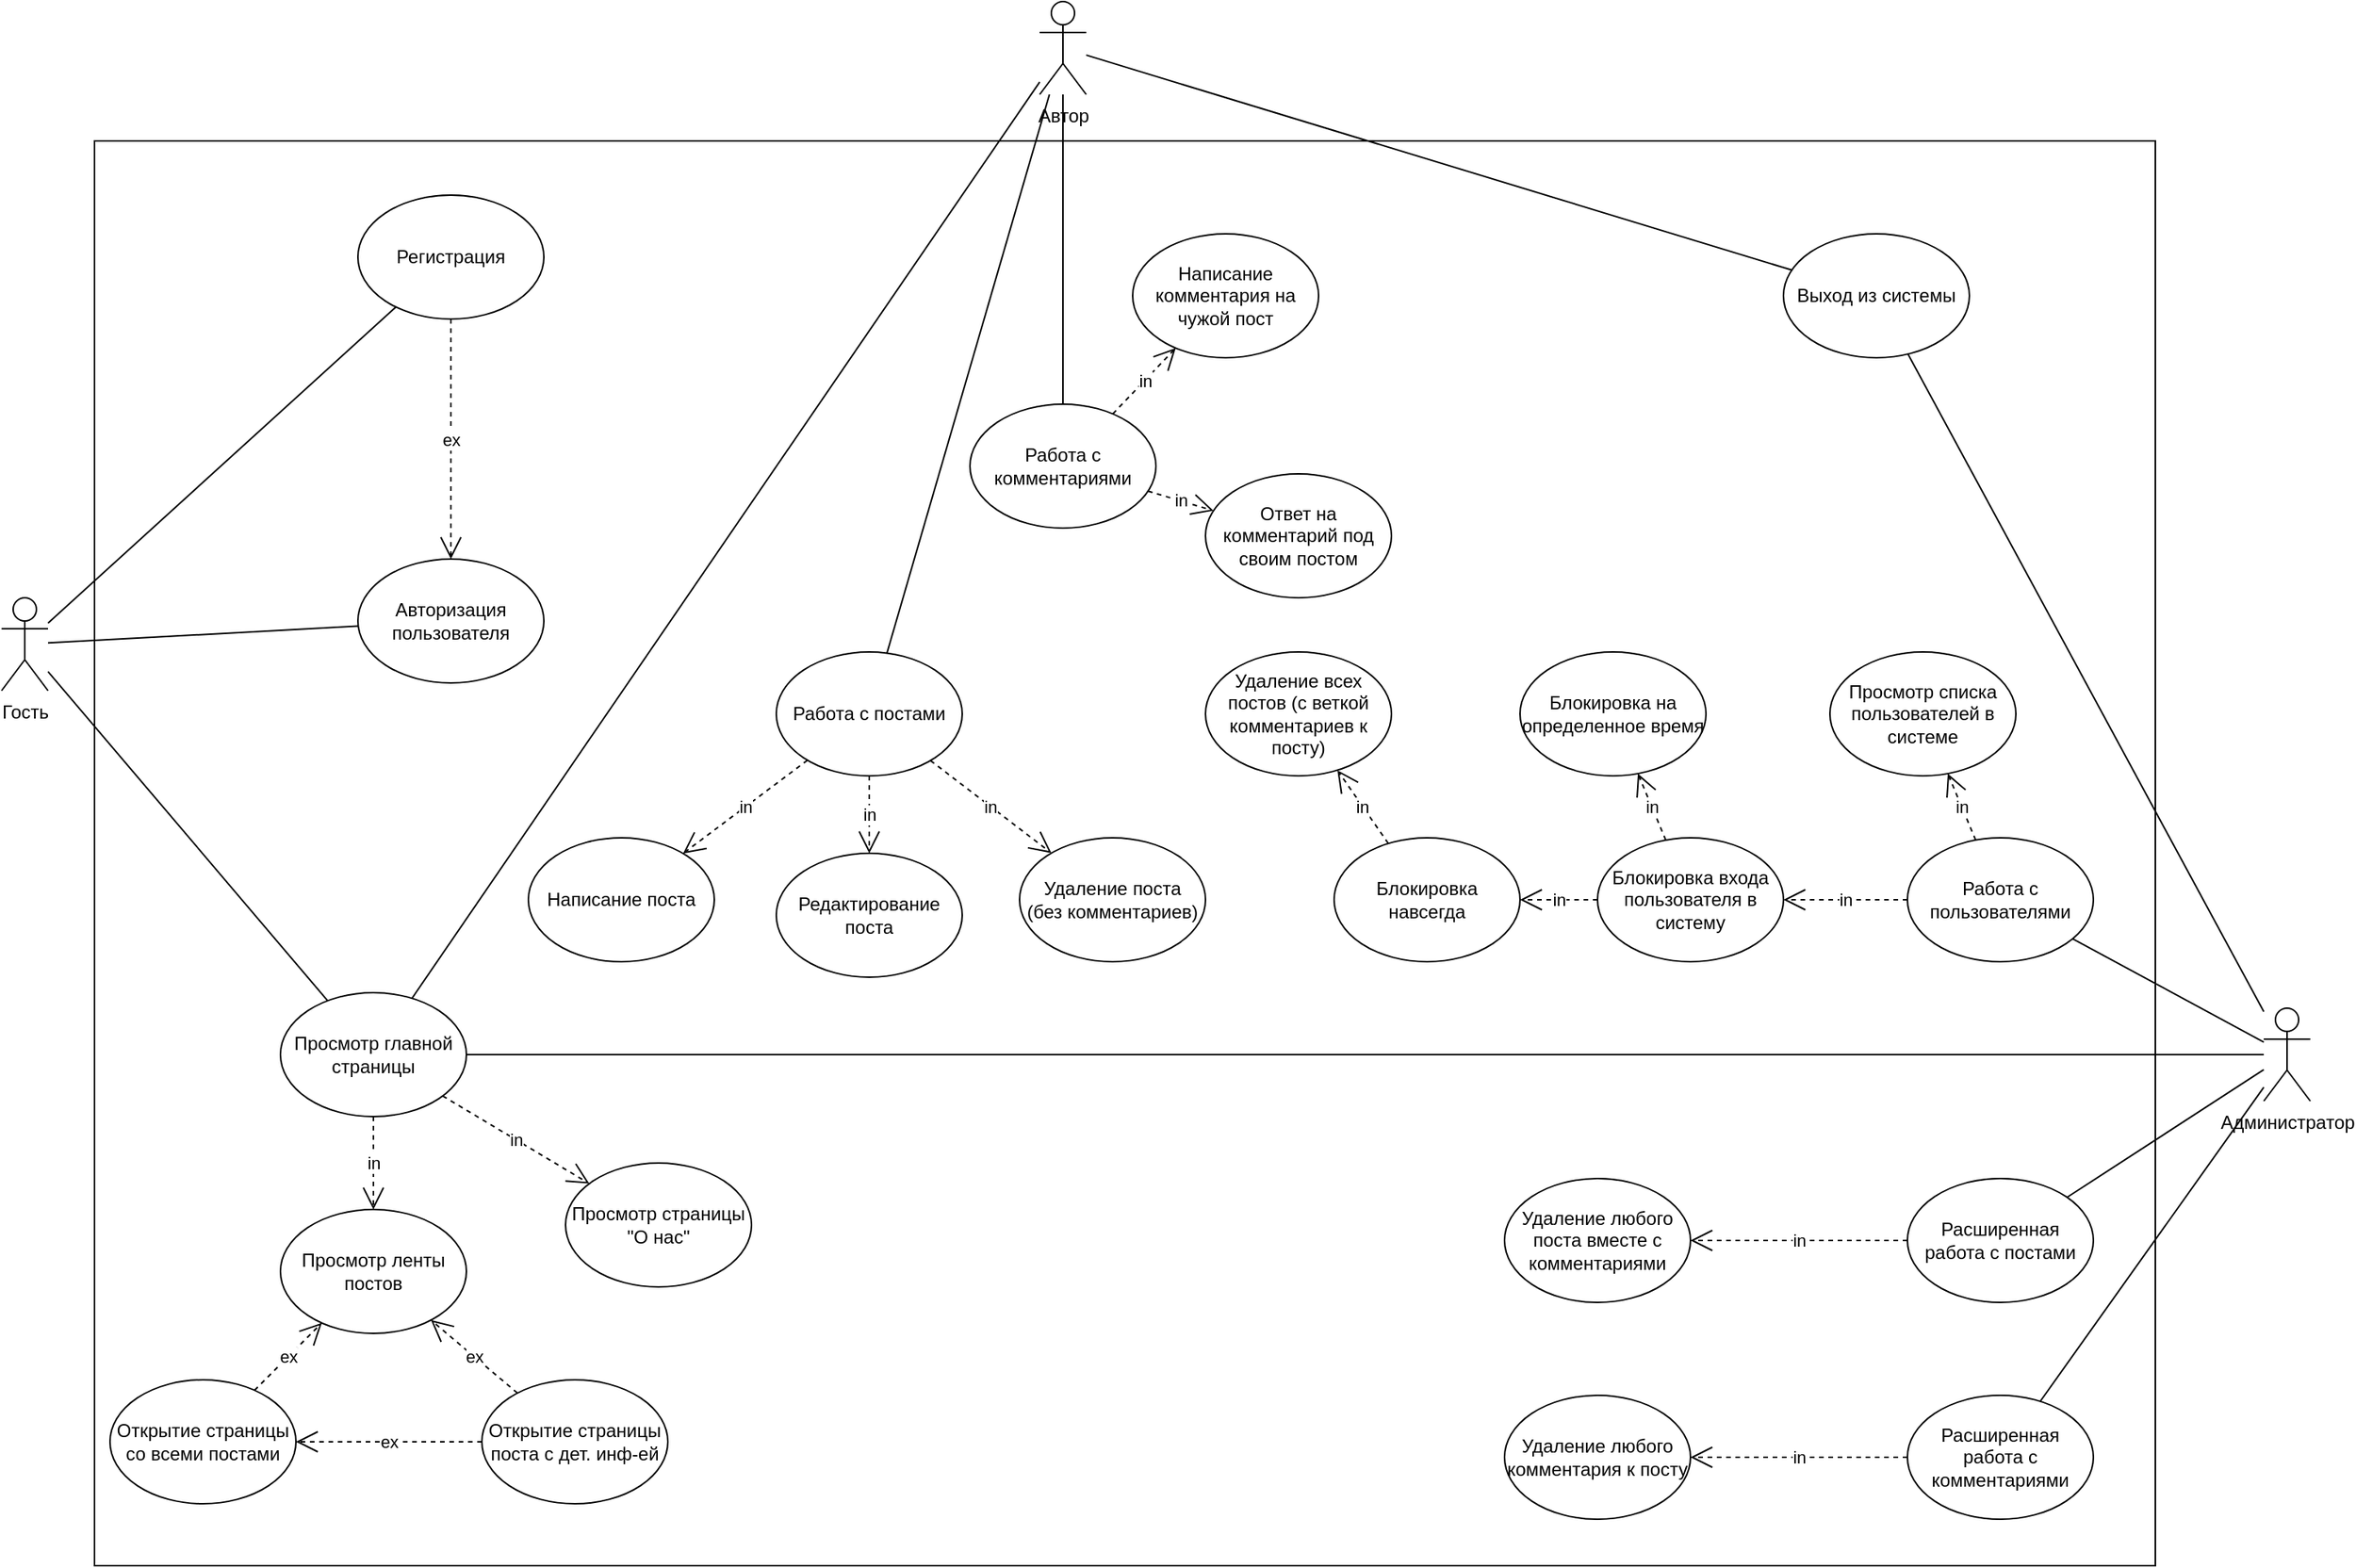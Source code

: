 <mxfile version="20.4.0" type="device"><diagram id="w4wURBuR-4qoKWk1bNgB" name="Страница 1"><mxGraphModel dx="1781" dy="2136" grid="1" gridSize="10" guides="1" tooltips="1" connect="1" arrows="1" fold="1" page="1" pageScale="1" pageWidth="827" pageHeight="1169" math="0" shadow="0"><root><mxCell id="0"/><mxCell id="1" parent="0"/><mxCell id="X6OeyMlsxA0WwQsjMtDb-1" value="" style="rounded=0;whiteSpace=wrap;html=1;" vertex="1" parent="1"><mxGeometry x="110" y="70" width="1330" height="920" as="geometry"/></mxCell><mxCell id="X6OeyMlsxA0WwQsjMtDb-3" value="Гость" style="shape=umlActor;verticalLabelPosition=bottom;verticalAlign=top;html=1;outlineConnect=0;" vertex="1" parent="1"><mxGeometry x="50" y="365" width="30" height="60" as="geometry"/></mxCell><mxCell id="X6OeyMlsxA0WwQsjMtDb-4" value="Автор" style="shape=umlActor;verticalLabelPosition=bottom;verticalAlign=top;html=1;outlineConnect=0;" vertex="1" parent="1"><mxGeometry x="720" y="-20" width="30" height="60" as="geometry"/></mxCell><mxCell id="X6OeyMlsxA0WwQsjMtDb-5" value="Администратор" style="shape=umlActor;verticalLabelPosition=bottom;verticalAlign=top;html=1;outlineConnect=0;" vertex="1" parent="1"><mxGeometry x="1510" y="630" width="30" height="60" as="geometry"/></mxCell><mxCell id="X6OeyMlsxA0WwQsjMtDb-8" value="" style="endArrow=none;html=1;rounded=0;endFill=0;startArrow=none;startFill=0;" edge="1" parent="1" source="X6OeyMlsxA0WwQsjMtDb-3" target="X6OeyMlsxA0WwQsjMtDb-9"><mxGeometry width="50" height="50" relative="1" as="geometry"><mxPoint x="530" y="450" as="sourcePoint"/><mxPoint x="230" y="395" as="targetPoint"/></mxGeometry></mxCell><mxCell id="X6OeyMlsxA0WwQsjMtDb-9" value="Авторизация пользователя" style="ellipse;whiteSpace=wrap;html=1;" vertex="1" parent="1"><mxGeometry x="280" y="340" width="120" height="80" as="geometry"/></mxCell><mxCell id="X6OeyMlsxA0WwQsjMtDb-10" value="Регистрация" style="ellipse;whiteSpace=wrap;html=1;" vertex="1" parent="1"><mxGeometry x="280" y="105" width="120" height="80" as="geometry"/></mxCell><mxCell id="X6OeyMlsxA0WwQsjMtDb-15" value="ex" style="endArrow=open;endSize=12;dashed=1;html=1;rounded=0;" edge="1" parent="1" source="X6OeyMlsxA0WwQsjMtDb-10" target="X6OeyMlsxA0WwQsjMtDb-9"><mxGeometry width="160" relative="1" as="geometry"><mxPoint x="480" y="420" as="sourcePoint"/><mxPoint x="640" y="420" as="targetPoint"/></mxGeometry></mxCell><mxCell id="X6OeyMlsxA0WwQsjMtDb-17" value="" style="endArrow=none;html=1;rounded=0;startArrow=none;startFill=0;endFill=0;" edge="1" parent="1" source="X6OeyMlsxA0WwQsjMtDb-18" target="X6OeyMlsxA0WwQsjMtDb-4"><mxGeometry width="50" height="50" relative="1" as="geometry"><mxPoint x="575" y="130" as="sourcePoint"/><mxPoint x="620" y="330" as="targetPoint"/></mxGeometry></mxCell><mxCell id="X6OeyMlsxA0WwQsjMtDb-18" value="Просмотр главной страницы" style="ellipse;whiteSpace=wrap;html=1;" vertex="1" parent="1"><mxGeometry x="230" y="620" width="120" height="80" as="geometry"/></mxCell><mxCell id="X6OeyMlsxA0WwQsjMtDb-19" value="Работа с постами" style="ellipse;whiteSpace=wrap;html=1;" vertex="1" parent="1"><mxGeometry x="550" y="400" width="120" height="80" as="geometry"/></mxCell><mxCell id="X6OeyMlsxA0WwQsjMtDb-20" value="Открытие страницы со всеми постами" style="ellipse;whiteSpace=wrap;html=1;" vertex="1" parent="1"><mxGeometry x="120" y="870" width="120" height="80" as="geometry"/></mxCell><mxCell id="X6OeyMlsxA0WwQsjMtDb-21" value="Открытие страницы поста с дет. инф-ей" style="ellipse;whiteSpace=wrap;html=1;" vertex="1" parent="1"><mxGeometry x="360" y="870" width="120" height="80" as="geometry"/></mxCell><mxCell id="X6OeyMlsxA0WwQsjMtDb-22" value="Просмотр ленты постов" style="ellipse;whiteSpace=wrap;html=1;" vertex="1" parent="1"><mxGeometry x="230" y="760" width="120" height="80" as="geometry"/></mxCell><mxCell id="X6OeyMlsxA0WwQsjMtDb-23" value="" style="endArrow=none;html=1;rounded=0;endFill=0;startArrow=none;startFill=0;" edge="1" parent="1" source="X6OeyMlsxA0WwQsjMtDb-3" target="X6OeyMlsxA0WwQsjMtDb-18"><mxGeometry width="50" height="50" relative="1" as="geometry"><mxPoint x="240" y="834.735" as="sourcePoint"/><mxPoint x="820" y="750" as="targetPoint"/></mxGeometry></mxCell><mxCell id="X6OeyMlsxA0WwQsjMtDb-24" value="in" style="endArrow=open;endSize=12;dashed=1;html=1;rounded=0;" edge="1" parent="1" source="X6OeyMlsxA0WwQsjMtDb-18" target="X6OeyMlsxA0WwQsjMtDb-22"><mxGeometry width="160" relative="1" as="geometry"><mxPoint x="421.813" y="1012.737" as="sourcePoint"/><mxPoint x="448.253" y="967.28" as="targetPoint"/></mxGeometry></mxCell><mxCell id="X6OeyMlsxA0WwQsjMtDb-28" value="" style="endArrow=none;html=1;rounded=0;endFill=0;startArrow=none;startFill=0;" edge="1" parent="1" source="X6OeyMlsxA0WwQsjMtDb-4" target="X6OeyMlsxA0WwQsjMtDb-19"><mxGeometry width="50" height="50" relative="1" as="geometry"><mxPoint x="570" y="360" as="sourcePoint"/><mxPoint x="620" y="310" as="targetPoint"/></mxGeometry></mxCell><mxCell id="X6OeyMlsxA0WwQsjMtDb-29" value="ex" style="endArrow=open;endSize=12;dashed=1;html=1;rounded=0;" edge="1" parent="1" source="X6OeyMlsxA0WwQsjMtDb-20" target="X6OeyMlsxA0WwQsjMtDb-22"><mxGeometry width="160" relative="1" as="geometry"><mxPoint x="210" y="890" as="sourcePoint"/><mxPoint x="408" y="604" as="targetPoint"/></mxGeometry></mxCell><mxCell id="X6OeyMlsxA0WwQsjMtDb-30" value="ex" style="endArrow=open;endSize=12;dashed=1;html=1;rounded=0;" edge="1" parent="1" source="X6OeyMlsxA0WwQsjMtDb-21" target="X6OeyMlsxA0WwQsjMtDb-22"><mxGeometry width="160" relative="1" as="geometry"><mxPoint x="482" y="646" as="sourcePoint"/><mxPoint x="418" y="614" as="targetPoint"/></mxGeometry></mxCell><mxCell id="X6OeyMlsxA0WwQsjMtDb-31" value="Написание поста" style="ellipse;whiteSpace=wrap;html=1;" vertex="1" parent="1"><mxGeometry x="390" y="520" width="120" height="80" as="geometry"/></mxCell><mxCell id="X6OeyMlsxA0WwQsjMtDb-32" value="Редактирование поста" style="ellipse;whiteSpace=wrap;html=1;" vertex="1" parent="1"><mxGeometry x="550" y="530" width="120" height="80" as="geometry"/></mxCell><mxCell id="X6OeyMlsxA0WwQsjMtDb-33" value="Удаление поста&lt;br&gt;(без комментариев)" style="ellipse;whiteSpace=wrap;html=1;" vertex="1" parent="1"><mxGeometry x="707" y="520" width="120" height="80" as="geometry"/></mxCell><mxCell id="X6OeyMlsxA0WwQsjMtDb-36" value="in" style="endArrow=open;endSize=12;dashed=1;html=1;rounded=0;" edge="1" parent="1" source="X6OeyMlsxA0WwQsjMtDb-19" target="X6OeyMlsxA0WwQsjMtDb-31"><mxGeometry width="160" relative="1" as="geometry"><mxPoint x="358.213" y="248.602" as="sourcePoint"/><mxPoint x="339.999" y="291.459" as="targetPoint"/></mxGeometry></mxCell><mxCell id="X6OeyMlsxA0WwQsjMtDb-41" value="in" style="endArrow=open;endSize=12;dashed=1;html=1;rounded=0;" edge="1" parent="1" source="X6OeyMlsxA0WwQsjMtDb-19" target="X6OeyMlsxA0WwQsjMtDb-32"><mxGeometry width="160" relative="1" as="geometry"><mxPoint x="839.691" y="188.154" as="sourcePoint"/><mxPoint x="717.204" y="162.068" as="targetPoint"/></mxGeometry></mxCell><mxCell id="X6OeyMlsxA0WwQsjMtDb-42" value="in" style="endArrow=open;endSize=12;dashed=1;html=1;rounded=0;" edge="1" parent="1" source="X6OeyMlsxA0WwQsjMtDb-19" target="X6OeyMlsxA0WwQsjMtDb-33"><mxGeometry width="160" relative="1" as="geometry"><mxPoint x="841.12" y="214.566" as="sourcePoint"/><mxPoint x="685.837" y="255.361" as="targetPoint"/></mxGeometry></mxCell><mxCell id="X6OeyMlsxA0WwQsjMtDb-45" value="Работа с комментариями" style="ellipse;whiteSpace=wrap;html=1;" vertex="1" parent="1"><mxGeometry x="675" y="240" width="120" height="80" as="geometry"/></mxCell><mxCell id="X6OeyMlsxA0WwQsjMtDb-46" value="" style="endArrow=none;html=1;rounded=0;endFill=0;startArrow=none;startFill=0;" edge="1" parent="1" source="X6OeyMlsxA0WwQsjMtDb-4" target="X6OeyMlsxA0WwQsjMtDb-45"><mxGeometry width="50" height="50" relative="1" as="geometry"><mxPoint x="737.5" y="50" as="sourcePoint"/><mxPoint x="719.864" y="120.544" as="targetPoint"/></mxGeometry></mxCell><mxCell id="X6OeyMlsxA0WwQsjMtDb-47" value="Написание комментария на чужой пост" style="ellipse;whiteSpace=wrap;html=1;" vertex="1" parent="1"><mxGeometry x="780" y="130" width="120" height="80" as="geometry"/></mxCell><mxCell id="X6OeyMlsxA0WwQsjMtDb-48" value="Ответ на комментарий под своим постом" style="ellipse;whiteSpace=wrap;html=1;" vertex="1" parent="1"><mxGeometry x="827" y="285" width="120" height="80" as="geometry"/></mxCell><mxCell id="X6OeyMlsxA0WwQsjMtDb-49" value="in" style="endArrow=open;endSize=12;dashed=1;html=1;rounded=0;" edge="1" parent="1" source="X6OeyMlsxA0WwQsjMtDb-45" target="X6OeyMlsxA0WwQsjMtDb-47"><mxGeometry width="160" relative="1" as="geometry"><mxPoint x="704.688" y="199.843" as="sourcePoint"/><mxPoint x="685.432" y="340.164" as="targetPoint"/></mxGeometry></mxCell><mxCell id="X6OeyMlsxA0WwQsjMtDb-50" value="in" style="endArrow=open;endSize=12;dashed=1;html=1;rounded=0;" edge="1" parent="1" source="X6OeyMlsxA0WwQsjMtDb-45" target="X6OeyMlsxA0WwQsjMtDb-48"><mxGeometry width="160" relative="1" as="geometry"><mxPoint x="868.504" y="195.201" as="sourcePoint"/><mxPoint x="828.463" y="244.787" as="targetPoint"/></mxGeometry></mxCell><mxCell id="X6OeyMlsxA0WwQsjMtDb-52" value="" style="endArrow=none;html=1;rounded=0;startArrow=none;startFill=0;endFill=0;" edge="1" parent="1" source="X6OeyMlsxA0WwQsjMtDb-18" target="X6OeyMlsxA0WwQsjMtDb-5"><mxGeometry width="50" height="50" relative="1" as="geometry"><mxPoint x="850" y="510" as="sourcePoint"/><mxPoint x="900" y="460" as="targetPoint"/></mxGeometry></mxCell><mxCell id="X6OeyMlsxA0WwQsjMtDb-55" value="Расширенная работа с постами" style="ellipse;whiteSpace=wrap;html=1;" vertex="1" parent="1"><mxGeometry x="1280" y="740" width="120" height="80" as="geometry"/></mxCell><mxCell id="X6OeyMlsxA0WwQsjMtDb-56" value="" style="endArrow=none;html=1;rounded=0;startArrow=none;startFill=0;endFill=0;" edge="1" parent="1" source="X6OeyMlsxA0WwQsjMtDb-55" target="X6OeyMlsxA0WwQsjMtDb-5"><mxGeometry width="50" height="50" relative="1" as="geometry"><mxPoint x="850" y="710" as="sourcePoint"/><mxPoint x="900" y="660" as="targetPoint"/></mxGeometry></mxCell><mxCell id="X6OeyMlsxA0WwQsjMtDb-57" value="Удаление любого поста вместе с комментариями" style="ellipse;whiteSpace=wrap;html=1;" vertex="1" parent="1"><mxGeometry x="1020" y="740" width="120" height="80" as="geometry"/></mxCell><mxCell id="X6OeyMlsxA0WwQsjMtDb-58" value="in" style="endArrow=open;endSize=12;dashed=1;html=1;rounded=0;" edge="1" parent="1" source="X6OeyMlsxA0WwQsjMtDb-55" target="X6OeyMlsxA0WwQsjMtDb-57"><mxGeometry width="160" relative="1" as="geometry"><mxPoint x="408.282" y="438.282" as="sourcePoint"/><mxPoint x="526.718" y="556.718" as="targetPoint"/></mxGeometry></mxCell><mxCell id="X6OeyMlsxA0WwQsjMtDb-59" value="Расширенная работа с комментариями" style="ellipse;whiteSpace=wrap;html=1;" vertex="1" parent="1"><mxGeometry x="1280" y="880" width="120" height="80" as="geometry"/></mxCell><mxCell id="X6OeyMlsxA0WwQsjMtDb-60" value="" style="endArrow=none;html=1;rounded=0;startArrow=none;startFill=0;endFill=0;" edge="1" parent="1" source="X6OeyMlsxA0WwQsjMtDb-59" target="X6OeyMlsxA0WwQsjMtDb-5"><mxGeometry width="50" height="50" relative="1" as="geometry"><mxPoint x="1427.122" y="717.76" as="sourcePoint"/><mxPoint x="1634" y="673.226" as="targetPoint"/></mxGeometry></mxCell><mxCell id="X6OeyMlsxA0WwQsjMtDb-61" value="Удаление любого комментария к посту" style="ellipse;whiteSpace=wrap;html=1;" vertex="1" parent="1"><mxGeometry x="1020" y="880" width="120" height="80" as="geometry"/></mxCell><mxCell id="X6OeyMlsxA0WwQsjMtDb-62" value="in" style="endArrow=open;endSize=12;dashed=1;html=1;rounded=0;" edge="1" parent="1" source="X6OeyMlsxA0WwQsjMtDb-59" target="X6OeyMlsxA0WwQsjMtDb-61"><mxGeometry width="160" relative="1" as="geometry"><mxPoint x="760.0" y="740" as="sourcePoint"/><mxPoint x="940.0" y="740" as="targetPoint"/></mxGeometry></mxCell><mxCell id="X6OeyMlsxA0WwQsjMtDb-63" value="Работа с пользователями" style="ellipse;whiteSpace=wrap;html=1;" vertex="1" parent="1"><mxGeometry x="1280" y="520" width="120" height="80" as="geometry"/></mxCell><mxCell id="X6OeyMlsxA0WwQsjMtDb-64" value="" style="endArrow=none;html=1;rounded=0;endFill=0;startArrow=none;startFill=0;" edge="1" parent="1" source="X6OeyMlsxA0WwQsjMtDb-5" target="X6OeyMlsxA0WwQsjMtDb-63"><mxGeometry width="50" height="50" relative="1" as="geometry"><mxPoint x="850" y="550" as="sourcePoint"/><mxPoint x="900" y="500" as="targetPoint"/></mxGeometry></mxCell><mxCell id="X6OeyMlsxA0WwQsjMtDb-65" value="Просмотр списка пользователей в системе" style="ellipse;whiteSpace=wrap;html=1;" vertex="1" parent="1"><mxGeometry x="1230" y="400" width="120" height="80" as="geometry"/></mxCell><mxCell id="X6OeyMlsxA0WwQsjMtDb-66" value="in" style="endArrow=open;endSize=12;dashed=1;html=1;rounded=0;" edge="1" parent="1" source="X6OeyMlsxA0WwQsjMtDb-63" target="X6OeyMlsxA0WwQsjMtDb-65"><mxGeometry width="160" relative="1" as="geometry"><mxPoint x="760.0" y="740" as="sourcePoint"/><mxPoint x="940.0" y="740" as="targetPoint"/></mxGeometry></mxCell><mxCell id="X6OeyMlsxA0WwQsjMtDb-67" value="Блокировка входа пользователя в систему" style="ellipse;whiteSpace=wrap;html=1;" vertex="1" parent="1"><mxGeometry x="1080" y="520" width="120" height="80" as="geometry"/></mxCell><mxCell id="X6OeyMlsxA0WwQsjMtDb-68" value="in" style="endArrow=open;endSize=12;dashed=1;html=1;rounded=0;" edge="1" parent="1" source="X6OeyMlsxA0WwQsjMtDb-63" target="X6OeyMlsxA0WwQsjMtDb-67"><mxGeometry width="160" relative="1" as="geometry"><mxPoint x="1178.884" y="393.193" as="sourcePoint"/><mxPoint x="1291.222" y="446.707" as="targetPoint"/></mxGeometry></mxCell><mxCell id="X6OeyMlsxA0WwQsjMtDb-69" value="Блокировка на определенное время" style="ellipse;whiteSpace=wrap;html=1;" vertex="1" parent="1"><mxGeometry x="1030" y="400" width="120" height="80" as="geometry"/></mxCell><mxCell id="X6OeyMlsxA0WwQsjMtDb-70" value="Блокировка навсегда" style="ellipse;whiteSpace=wrap;html=1;" vertex="1" parent="1"><mxGeometry x="910" y="520" width="120" height="80" as="geometry"/></mxCell><mxCell id="X6OeyMlsxA0WwQsjMtDb-73" value="in" style="endArrow=open;endSize=12;dashed=1;html=1;rounded=0;" edge="1" parent="1" source="X6OeyMlsxA0WwQsjMtDb-67" target="X6OeyMlsxA0WwQsjMtDb-69"><mxGeometry width="160" relative="1" as="geometry"><mxPoint x="251.974" y="307.221" as="sourcePoint"/><mxPoint x="287.829" y="367.831" as="targetPoint"/></mxGeometry></mxCell><mxCell id="X6OeyMlsxA0WwQsjMtDb-74" value="in" style="endArrow=open;endSize=12;dashed=1;html=1;rounded=0;" edge="1" parent="1" source="X6OeyMlsxA0WwQsjMtDb-67" target="X6OeyMlsxA0WwQsjMtDb-70"><mxGeometry width="160" relative="1" as="geometry"><mxPoint x="1276.694" y="316.639" as="sourcePoint"/><mxPoint x="1223.507" y="298.098" as="targetPoint"/></mxGeometry></mxCell><mxCell id="X6OeyMlsxA0WwQsjMtDb-75" value="Удаление всех постов (с веткой комментариев к посту)" style="ellipse;whiteSpace=wrap;html=1;" vertex="1" parent="1"><mxGeometry x="827" y="400" width="120" height="80" as="geometry"/></mxCell><mxCell id="X6OeyMlsxA0WwQsjMtDb-76" value="in" style="endArrow=open;endSize=12;dashed=1;html=1;rounded=0;" edge="1" parent="1" source="X6OeyMlsxA0WwQsjMtDb-70" target="X6OeyMlsxA0WwQsjMtDb-75"><mxGeometry width="160" relative="1" as="geometry"><mxPoint x="1180.434" y="401.668" as="sourcePoint"/><mxPoint x="1289.474" y="448.427" as="targetPoint"/></mxGeometry></mxCell><mxCell id="X6OeyMlsxA0WwQsjMtDb-78" value="" style="endArrow=none;html=1;rounded=0;endFill=0;startArrow=none;startFill=0;" edge="1" parent="1" source="X6OeyMlsxA0WwQsjMtDb-3" target="X6OeyMlsxA0WwQsjMtDb-10"><mxGeometry width="50" height="50" relative="1" as="geometry"><mxPoint x="90" y="405" as="sourcePoint"/><mxPoint x="250" y="405" as="targetPoint"/></mxGeometry></mxCell><mxCell id="X6OeyMlsxA0WwQsjMtDb-79" value="ex" style="endArrow=open;endSize=12;dashed=1;html=1;rounded=0;" edge="1" parent="1" source="X6OeyMlsxA0WwQsjMtDb-21" target="X6OeyMlsxA0WwQsjMtDb-20"><mxGeometry width="160" relative="1" as="geometry"><mxPoint x="474.569" y="873.872" as="sourcePoint"/><mxPoint x="409.432" y="836.127" as="targetPoint"/></mxGeometry></mxCell><mxCell id="X6OeyMlsxA0WwQsjMtDb-80" value="Выход из системы" style="ellipse;whiteSpace=wrap;html=1;" vertex="1" parent="1"><mxGeometry x="1200" y="130" width="120" height="80" as="geometry"/></mxCell><mxCell id="X6OeyMlsxA0WwQsjMtDb-81" value="" style="endArrow=none;html=1;rounded=0;" edge="1" parent="1" source="X6OeyMlsxA0WwQsjMtDb-80" target="X6OeyMlsxA0WwQsjMtDb-4"><mxGeometry width="50" height="50" relative="1" as="geometry"><mxPoint x="670" y="450" as="sourcePoint"/><mxPoint x="720" y="400" as="targetPoint"/></mxGeometry></mxCell><mxCell id="X6OeyMlsxA0WwQsjMtDb-82" value="" style="endArrow=none;html=1;rounded=0;" edge="1" parent="1" source="X6OeyMlsxA0WwQsjMtDb-80" target="X6OeyMlsxA0WwQsjMtDb-5"><mxGeometry width="50" height="50" relative="1" as="geometry"><mxPoint x="1215.362" y="163.471" as="sourcePoint"/><mxPoint x="760" y="24.571" as="targetPoint"/></mxGeometry></mxCell><mxCell id="X6OeyMlsxA0WwQsjMtDb-83" value="Просмотр страницы &quot;О нас&quot;" style="ellipse;whiteSpace=wrap;html=1;" vertex="1" parent="1"><mxGeometry x="414" y="730" width="120" height="80" as="geometry"/></mxCell><mxCell id="X6OeyMlsxA0WwQsjMtDb-84" value="in" style="endArrow=open;endSize=12;dashed=1;html=1;rounded=0;" edge="1" parent="1" source="X6OeyMlsxA0WwQsjMtDb-18" target="X6OeyMlsxA0WwQsjMtDb-83"><mxGeometry width="160" relative="1" as="geometry"><mxPoint x="300" y="710" as="sourcePoint"/><mxPoint x="300" y="770" as="targetPoint"/></mxGeometry></mxCell></root></mxGraphModel></diagram></mxfile>